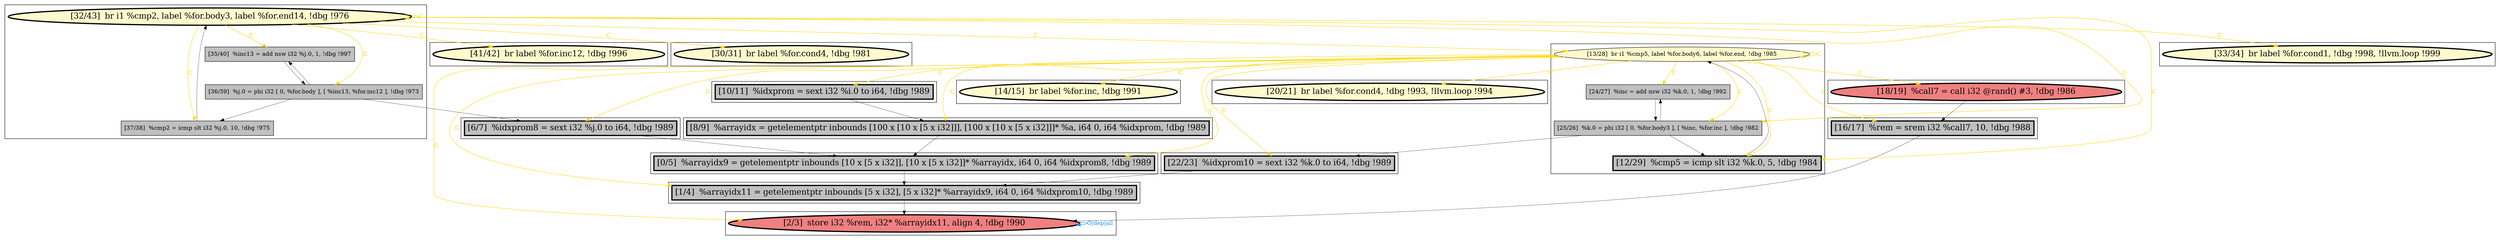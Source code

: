 
digraph G {



node486->node481 [style=solid,color=gold,label="C",penwidth=1.0,fontcolor=gold ]
node486->node488 [style=solid,color=gold,label="C",penwidth=1.0,fontcolor=gold ]
node489->node490 [style=solid,color=gold,label="C",penwidth=1.0,fontcolor=gold ]
node486->node484 [style=solid,color=gold,label="C",penwidth=1.0,fontcolor=gold ]
node479->node474 [style=solid,color=black,label="",penwidth=0.5,fontcolor=black ]
node489->node482 [style=solid,color=gold,label="C",penwidth=1.0,fontcolor=gold ]
node471->node471 [style=solid,color=dodgerblue,label="O|dep|all",penwidth=1.0,fontcolor=dodgerblue ]
node474->node472 [style=solid,color=black,label="",penwidth=0.5,fontcolor=black ]
node492->node490 [style=solid,color=black,label="",penwidth=0.5,fontcolor=black ]
node473->node474 [style=solid,color=black,label="",penwidth=0.5,fontcolor=black ]
node486->node492 [style=solid,color=gold,label="C",penwidth=1.0,fontcolor=gold ]
node490->node492 [style=solid,color=black,label="",penwidth=0.5,fontcolor=black ]
node486->node489 [style=solid,color=gold,label="C",penwidth=1.0,fontcolor=gold ]
node476->node479 [style=solid,color=black,label="",penwidth=0.5,fontcolor=black ]
node486->node487 [style=solid,color=gold,label="C",penwidth=1.0,fontcolor=gold ]
node489->node475 [style=solid,color=gold,label="C",penwidth=1.0,fontcolor=gold ]
node489->node477 [style=solid,color=gold,label="C",penwidth=1.0,fontcolor=gold ]
node486->node485 [style=solid,color=gold,label="C",penwidth=1.0,fontcolor=gold ]
node472->node471 [style=solid,color=black,label="",penwidth=0.5,fontcolor=black ]
node489->node474 [style=solid,color=gold,label="C",penwidth=1.0,fontcolor=gold ]
node485->node487 [style=solid,color=black,label="",penwidth=0.5,fontcolor=black ]
node478->node477 [style=solid,color=black,label="",penwidth=0.5,fontcolor=black ]
node492->node482 [style=solid,color=black,label="",penwidth=0.5,fontcolor=black ]
node485->node473 [style=solid,color=black,label="",penwidth=0.5,fontcolor=black ]
node477->node471 [style=solid,color=black,label="",penwidth=0.5,fontcolor=black ]
node492->node491 [style=solid,color=black,label="",penwidth=0.5,fontcolor=black ]
node489->node472 [style=solid,color=gold,label="C",penwidth=1.0,fontcolor=gold ]
node484->node485 [style=solid,color=black,label="",penwidth=0.5,fontcolor=black ]
node486->node483 [style=solid,color=gold,label="C",penwidth=1.0,fontcolor=gold ]
node491->node489 [style=solid,color=black,label="",penwidth=0.5,fontcolor=black ]
node489->node480 [style=solid,color=gold,label="C",penwidth=1.0,fontcolor=gold ]
node485->node484 [style=solid,color=black,label="",penwidth=0.5,fontcolor=black ]
node489->node492 [style=solid,color=gold,label="C",penwidth=1.0,fontcolor=gold ]
node482->node472 [style=solid,color=black,label="",penwidth=0.5,fontcolor=black ]
node489->node489 [style=solid,color=gold,label="C",penwidth=1.0,fontcolor=gold ]
node489->node476 [style=solid,color=gold,label="C",penwidth=1.0,fontcolor=gold ]
node486->node486 [style=solid,color=gold,label="C",penwidth=1.0,fontcolor=gold ]
node489->node478 [style=solid,color=gold,label="C",penwidth=1.0,fontcolor=gold ]
node486->node491 [style=solid,color=gold,label="C",penwidth=1.0,fontcolor=gold ]
node489->node479 [style=solid,color=gold,label="C",penwidth=1.0,fontcolor=gold ]
node489->node473 [style=solid,color=gold,label="C",penwidth=1.0,fontcolor=gold ]
node489->node471 [style=solid,color=gold,label="C",penwidth=1.0,fontcolor=gold ]
node487->node486 [style=solid,color=black,label="",penwidth=0.5,fontcolor=black ]
node489->node491 [style=solid,color=gold,label="C",penwidth=1.0,fontcolor=gold ]


subgraph cluster15 {


node492 [fillcolor=grey,label="[25/26]  %k.0 = phi i32 [ 0, %for.body3 ], [ %inc, %for.inc ], !dbg !982",shape=rectangle,style=filled ]
node491 [penwidth=3.0,fontsize=20,fillcolor=grey,label="[12/29]  %cmp5 = icmp slt i32 %k.0, 5, !dbg !984",shape=rectangle,style=filled ]
node489 [fillcolor=lemonchiffon,label="[13/28]  br i1 %cmp5, label %for.body6, label %for.end, !dbg !985",shape=ellipse,style=filled ]
node490 [fillcolor=grey,label="[24/27]  %inc = add nsw i32 %k.0, 1, !dbg !992",shape=rectangle,style=filled ]



}

subgraph cluster13 {


node487 [fillcolor=grey,label="[37/38]  %cmp2 = icmp slt i32 %j.0, 10, !dbg !975",shape=rectangle,style=filled ]
node486 [penwidth=3.0,fontsize=20,fillcolor=lemonchiffon,label="[32/43]  br i1 %cmp2, label %for.body3, label %for.end14, !dbg !976",shape=ellipse,style=filled ]
node484 [fillcolor=grey,label="[35/40]  %inc13 = add nsw i32 %j.0, 1, !dbg !997",shape=rectangle,style=filled ]
node485 [fillcolor=grey,label="[36/39]  %j.0 = phi i32 [ 0, %for.body ], [ %inc13, %for.inc12 ], !dbg !973",shape=rectangle,style=filled ]



}

subgraph cluster11 {


node482 [penwidth=3.0,fontsize=20,fillcolor=grey,label="[22/23]  %idxprom10 = sext i32 %k.0 to i64, !dbg !989",shape=rectangle,style=filled ]



}

subgraph cluster10 {


node481 [penwidth=3.0,fontsize=20,fillcolor=lemonchiffon,label="[41/42]  br label %for.inc12, !dbg !996",shape=ellipse,style=filled ]



}

subgraph cluster9 {


node480 [penwidth=3.0,fontsize=20,fillcolor=lemonchiffon,label="[20/21]  br label %for.cond4, !dbg !993, !llvm.loop !994",shape=ellipse,style=filled ]



}

subgraph cluster8 {


node479 [penwidth=3.0,fontsize=20,fillcolor=grey,label="[8/9]  %arrayidx = getelementptr inbounds [100 x [10 x [5 x i32]]], [100 x [10 x [5 x i32]]]* %a, i64 0, i64 %idxprom, !dbg !989",shape=rectangle,style=filled ]



}

subgraph cluster7 {


node478 [penwidth=3.0,fontsize=20,fillcolor=lightcoral,label="[18/19]  %call7 = call i32 @rand() #3, !dbg !986",shape=ellipse,style=filled ]



}

subgraph cluster14 {


node488 [penwidth=3.0,fontsize=20,fillcolor=lemonchiffon,label="[30/31]  br label %for.cond4, !dbg !981",shape=ellipse,style=filled ]



}

subgraph cluster6 {


node477 [penwidth=3.0,fontsize=20,fillcolor=grey,label="[16/17]  %rem = srem i32 %call7, 10, !dbg !988",shape=rectangle,style=filled ]



}

subgraph cluster0 {


node471 [penwidth=3.0,fontsize=20,fillcolor=lightcoral,label="[2/3]  store i32 %rem, i32* %arrayidx11, align 4, !dbg !990",shape=ellipse,style=filled ]



}

subgraph cluster12 {


node483 [penwidth=3.0,fontsize=20,fillcolor=lemonchiffon,label="[33/34]  br label %for.cond1, !dbg !998, !llvm.loop !999",shape=ellipse,style=filled ]



}

subgraph cluster5 {


node476 [penwidth=3.0,fontsize=20,fillcolor=grey,label="[10/11]  %idxprom = sext i32 %i.0 to i64, !dbg !989",shape=rectangle,style=filled ]



}

subgraph cluster1 {


node472 [penwidth=3.0,fontsize=20,fillcolor=grey,label="[1/4]  %arrayidx11 = getelementptr inbounds [5 x i32], [5 x i32]* %arrayidx9, i64 0, i64 %idxprom10, !dbg !989",shape=rectangle,style=filled ]



}

subgraph cluster2 {


node473 [penwidth=3.0,fontsize=20,fillcolor=grey,label="[6/7]  %idxprom8 = sext i32 %j.0 to i64, !dbg !989",shape=rectangle,style=filled ]



}

subgraph cluster3 {


node474 [penwidth=3.0,fontsize=20,fillcolor=grey,label="[0/5]  %arrayidx9 = getelementptr inbounds [10 x [5 x i32]], [10 x [5 x i32]]* %arrayidx, i64 0, i64 %idxprom8, !dbg !989",shape=rectangle,style=filled ]



}

subgraph cluster4 {


node475 [penwidth=3.0,fontsize=20,fillcolor=lemonchiffon,label="[14/15]  br label %for.inc, !dbg !991",shape=ellipse,style=filled ]



}

}

